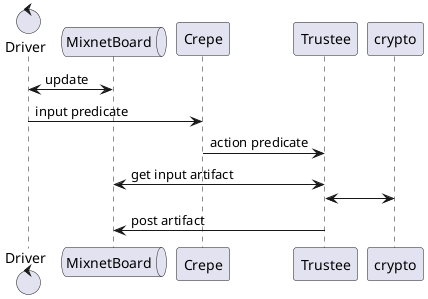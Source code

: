 @startuml main_sequence
skinparam responseMessageBelowArrow true
control Driver as driver
queue MixnetBoard as MixnetBoard
participant Crepe as crepe
driver <-> MixnetBoard: update
driver -> crepe: input predicate
crepe -> Trustee: action predicate
MixnetBoard <-> Trustee: get input artifact
Trustee <-> crypto
Trustee -> MixnetBoard: post artifact
@enduml
